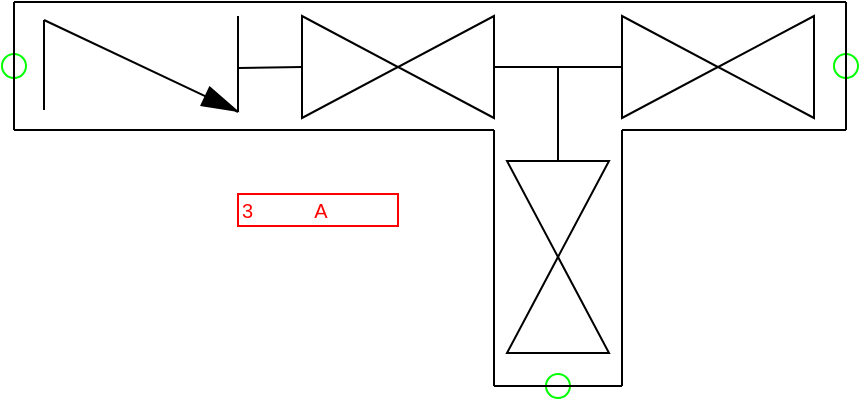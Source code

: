 <mxfile compressed="false" version="20.3.0" type="device">
  <diagram name="ND0005" id="1CP9VX86ncTdAmcYDIcw">
    <mxGraphModel dx="1408" dy="963" grid="1" gridSize="2" guides="1" tooltips="1" connect="1" arrows="1" fold="1" page="1" pageScale="1" pageWidth="1169" pageHeight="827" math="0" shadow="0">
      <root>
        <mxCell id="22vkG-h5v2N9dKBLQ-ZE-0" />
        <mxCell id="22vkG-h5v2N9dKBLQ-ZE-124" value="Connection" style="" parent="22vkG-h5v2N9dKBLQ-ZE-0" />
        <object label="Connection" PipingConnector="Y" LabelConnector="N" SignalConnector="N" Direction="0" id="0f8P_87Ti_sxjq7LyHEe-32">
          <mxCell style="vsdxID=1407;fillColor=none;gradientColor=none;shape=stencil(rVFbDsIgEDwNnyQU4glqvcfGblsilmZBS28vZGMsxg9j/JvZmX1kR5g2TLCg0CpE8hdcbR8nYY5CaztPSDZmJEwnTDt4wpH8be6ZL1CcBV39vUxI3KdKh1YbswPTEzuBzlmiVGmKau9zUKM+jlJJQrJBko8QrZ+rrQ5oRJnXyMHBWElhRVx25ebnw/5zVvPFWRm83jxY5zilvf4eSy5xpKZ7AA==);strokeColor=#00ff00;strokeWidth=1;points=[[0.5,0.5,0,0,0]];labelBackgroundColor=none;rounded=0;html=1;whiteSpace=wrap;aspect=fixed;noLabel=1;snapToPoint=1;container=0;fontSize=16;" parent="22vkG-h5v2N9dKBLQ-ZE-124" vertex="1">
            <mxGeometry x="666" y="202" width="12" height="12" as="geometry" />
          </mxCell>
        </object>
        <object label="Connection" PipingConnector="Y" LabelConnector="N" SignalConnector="N" Direction="270" id="0f8P_87Ti_sxjq7LyHEe-33">
          <mxCell style="vsdxID=1407;fillColor=none;gradientColor=none;shape=stencil(rVFbDsIgEDwNnyQU4glqvcfGblsilmZBS28vZGMsxg9j/JvZmX1kR5g2TLCg0CpE8hdcbR8nYY5CaztPSDZmJEwnTDt4wpH8be6ZL1CcBV39vUxI3KdKh1YbswPTEzuBzlmiVGmKau9zUKM+jlJJQrJBko8QrZ+rrQ5oRJnXyMHBWElhRVx25ebnw/5zVvPFWRm83jxY5zilvf4eSy5xpKZ7AA==);strokeColor=#00ff00;strokeWidth=1;points=[[0.5,0.5,0,0,0]];labelBackgroundColor=none;rounded=0;html=1;whiteSpace=wrap;aspect=fixed;noLabel=1;snapToPoint=1;container=0;fontSize=16;" parent="22vkG-h5v2N9dKBLQ-ZE-124" vertex="1">
            <mxGeometry x="522" y="362" width="12" height="12" as="geometry" />
          </mxCell>
        </object>
        <object label="Connection" PipingConnector="Y" LabelConnector="N" SignalConnector="N" Direction="180" id="0f8P_87Ti_sxjq7LyHEe-34">
          <mxCell style="vsdxID=1407;fillColor=none;gradientColor=none;shape=stencil(rVFbDsIgEDwNnyQU4glqvcfGblsilmZBS28vZGMsxg9j/JvZmX1kR5g2TLCg0CpE8hdcbR8nYY5CaztPSDZmJEwnTDt4wpH8be6ZL1CcBV39vUxI3KdKh1YbswPTEzuBzlmiVGmKau9zUKM+jlJJQrJBko8QrZ+rrQ5oRJnXyMHBWElhRVx25ebnw/5zVvPFWRm83jxY5zilvf4eSy5xpKZ7AA==);strokeColor=#00ff00;strokeWidth=1;points=[[0.5,0.5,0,0,0]];labelBackgroundColor=none;rounded=0;html=1;whiteSpace=wrap;aspect=fixed;noLabel=1;snapToPoint=1;container=0;fontSize=16;" parent="22vkG-h5v2N9dKBLQ-ZE-124" vertex="1">
            <mxGeometry x="250" y="202" width="12" height="12" as="geometry" />
          </mxCell>
        </object>
        <mxCell id="22vkG-h5v2N9dKBLQ-ZE-135" value="Label" style="" parent="22vkG-h5v2N9dKBLQ-ZE-0" />
        <object label="%LabelLines%&amp;nbsp; &amp;nbsp; &amp;nbsp; &amp;nbsp; &amp;nbsp; &amp;nbsp;%LabelIndex%" placeholders="1" LabelLines="3" LabelIndex="A" id="0f8P_87Ti_sxjq7LyHEe-31">
          <mxCell style="rounded=0;whiteSpace=wrap;html=1;fillColor=none;strokeColor=#FF0000;fontColor=#FF0000;fontSize=10;align=left;" parent="22vkG-h5v2N9dKBLQ-ZE-135" vertex="1">
            <mxGeometry x="368" y="272" width="80" height="16" as="geometry" />
          </mxCell>
        </object>
        <mxCell id="22vkG-h5v2N9dKBLQ-ZE-136" value="Origo" style="locked=1;" parent="22vkG-h5v2N9dKBLQ-ZE-0" visible="0" />
        <object label="origo" id="0f8P_87Ti_sxjq7LyHEe-30">
          <mxCell style="vsdxID=1407;fillColor=none;gradientColor=none;shape=stencil(rVFbDsIgEDwNnyQU4glqvcfGblsilmZBS28vZGMsxg9j/JvZmX1kR5g2TLCg0CpE8hdcbR8nYY5CaztPSDZmJEwnTDt4wpH8be6ZL1CcBV39vUxI3KdKh1YbswPTEzuBzlmiVGmKau9zUKM+jlJJQrJBko8QrZ+rrQ5oRJnXyMHBWElhRVx25ebnw/5zVvPFWRm83jxY5zilvf4eSy5xpKZ7AA==);strokeColor=#ff0000;strokeWidth=1;points=[[0.5,0.5,0,0,0]];labelBackgroundColor=none;rounded=0;html=1;whiteSpace=wrap;aspect=fixed;noLabel=1;snapToPoint=1;" parent="22vkG-h5v2N9dKBLQ-ZE-136" vertex="1">
            <mxGeometry x="524" y="205" width="8" height="8" as="geometry" />
          </mxCell>
        </object>
        <object label="Symbol" Width="26" Height="12" UoM="mm" id="22vkG-h5v2N9dKBLQ-ZE-138">
          <mxCell style="locked=1;" parent="22vkG-h5v2N9dKBLQ-ZE-0" />
        </object>
        <mxCell id="0f8P_87Ti_sxjq7LyHEe-0" value="" style="endArrow=none;html=1;rounded=0;" parent="22vkG-h5v2N9dKBLQ-ZE-138" edge="1">
          <mxGeometry width="50" height="50" relative="1" as="geometry">
            <mxPoint x="256" y="240" as="sourcePoint" />
            <mxPoint x="256" y="176" as="targetPoint" />
          </mxGeometry>
        </mxCell>
        <mxCell id="0f8P_87Ti_sxjq7LyHEe-1" value="" style="endArrow=none;html=1;rounded=0;" parent="22vkG-h5v2N9dKBLQ-ZE-138" edge="1">
          <mxGeometry width="50" height="50" relative="1" as="geometry">
            <mxPoint x="256" y="240" as="sourcePoint" />
            <mxPoint x="496" y="240" as="targetPoint" />
          </mxGeometry>
        </mxCell>
        <mxCell id="0f8P_87Ti_sxjq7LyHEe-2" value="" style="endArrow=none;html=1;rounded=0;" parent="22vkG-h5v2N9dKBLQ-ZE-138" edge="1">
          <mxGeometry width="50" height="50" relative="1" as="geometry">
            <mxPoint x="672" y="240" as="sourcePoint" />
            <mxPoint x="672" y="176" as="targetPoint" />
          </mxGeometry>
        </mxCell>
        <mxCell id="0f8P_87Ti_sxjq7LyHEe-3" value="" style="endArrow=none;html=1;rounded=0;" parent="22vkG-h5v2N9dKBLQ-ZE-138" edge="1">
          <mxGeometry width="50" height="50" relative="1" as="geometry">
            <mxPoint x="560" y="240" as="sourcePoint" />
            <mxPoint x="672" y="240" as="targetPoint" />
          </mxGeometry>
        </mxCell>
        <mxCell id="0f8P_87Ti_sxjq7LyHEe-4" value="" style="endArrow=none;html=1;rounded=0;" parent="22vkG-h5v2N9dKBLQ-ZE-138" edge="1">
          <mxGeometry width="50" height="50" relative="1" as="geometry">
            <mxPoint x="496" y="368" as="sourcePoint" />
            <mxPoint x="496" y="240" as="targetPoint" />
          </mxGeometry>
        </mxCell>
        <mxCell id="0f8P_87Ti_sxjq7LyHEe-5" value="" style="endArrow=none;html=1;rounded=0;" parent="22vkG-h5v2N9dKBLQ-ZE-138" edge="1">
          <mxGeometry width="50" height="50" relative="1" as="geometry">
            <mxPoint x="496" y="368" as="sourcePoint" />
            <mxPoint x="560" y="368" as="targetPoint" />
          </mxGeometry>
        </mxCell>
        <mxCell id="0f8P_87Ti_sxjq7LyHEe-6" value="" style="endArrow=none;html=1;rounded=0;" parent="22vkG-h5v2N9dKBLQ-ZE-138" edge="1">
          <mxGeometry width="50" height="50" relative="1" as="geometry">
            <mxPoint x="560" y="368" as="sourcePoint" />
            <mxPoint x="560" y="240" as="targetPoint" />
          </mxGeometry>
        </mxCell>
        <mxCell id="0f8P_87Ti_sxjq7LyHEe-7" value="" style="endArrow=none;html=1;rounded=0;" parent="22vkG-h5v2N9dKBLQ-ZE-138" edge="1">
          <mxGeometry width="50" height="50" relative="1" as="geometry">
            <mxPoint x="271" y="230" as="sourcePoint" />
            <mxPoint x="271" y="185" as="targetPoint" />
          </mxGeometry>
        </mxCell>
        <mxCell id="0f8P_87Ti_sxjq7LyHEe-14" value="" style="group" parent="22vkG-h5v2N9dKBLQ-ZE-138" vertex="1" connectable="0">
          <mxGeometry x="400" y="183" width="96" height="51" as="geometry" />
        </mxCell>
        <mxCell id="0f8P_87Ti_sxjq7LyHEe-8" value="" style="triangle;whiteSpace=wrap;html=1;fillColor=none;rotation=-180;" parent="0f8P_87Ti_sxjq7LyHEe-14" vertex="1">
          <mxGeometry x="48" width="48" height="51" as="geometry" />
        </mxCell>
        <mxCell id="0f8P_87Ti_sxjq7LyHEe-9" value="" style="triangle;whiteSpace=wrap;html=1;fillColor=none;rotation=0;" parent="0f8P_87Ti_sxjq7LyHEe-14" vertex="1">
          <mxGeometry width="48" height="51" as="geometry" />
        </mxCell>
        <mxCell id="0f8P_87Ti_sxjq7LyHEe-15" value="" style="group" parent="22vkG-h5v2N9dKBLQ-ZE-138" vertex="1" connectable="0">
          <mxGeometry x="560" y="183" width="96" height="51" as="geometry" />
        </mxCell>
        <mxCell id="0f8P_87Ti_sxjq7LyHEe-16" value="" style="triangle;whiteSpace=wrap;html=1;fillColor=none;rotation=-180;" parent="0f8P_87Ti_sxjq7LyHEe-15" vertex="1">
          <mxGeometry x="48" width="48" height="51" as="geometry" />
        </mxCell>
        <mxCell id="0f8P_87Ti_sxjq7LyHEe-17" value="" style="triangle;whiteSpace=wrap;html=1;fillColor=none;rotation=0;" parent="0f8P_87Ti_sxjq7LyHEe-15" vertex="1">
          <mxGeometry width="48" height="51" as="geometry" />
        </mxCell>
        <mxCell id="0f8P_87Ti_sxjq7LyHEe-18" value="" style="group;rotation=90;" parent="22vkG-h5v2N9dKBLQ-ZE-138" vertex="1" connectable="0">
          <mxGeometry x="480" y="278" width="96" height="51" as="geometry" />
        </mxCell>
        <mxCell id="0f8P_87Ti_sxjq7LyHEe-19" value="" style="triangle;whiteSpace=wrap;html=1;fillColor=none;rotation=-90;" parent="0f8P_87Ti_sxjq7LyHEe-18" vertex="1">
          <mxGeometry x="24" y="24" width="48" height="51" as="geometry" />
        </mxCell>
        <mxCell id="0f8P_87Ti_sxjq7LyHEe-20" value="" style="triangle;whiteSpace=wrap;html=1;fillColor=none;rotation=90;" parent="0f8P_87Ti_sxjq7LyHEe-18" vertex="1">
          <mxGeometry x="24" y="-24" width="48" height="51" as="geometry" />
        </mxCell>
        <mxCell id="0f8P_87Ti_sxjq7LyHEe-21" value="" style="endArrow=none;html=1;rounded=0;exitX=0;exitY=0.5;exitDx=0;exitDy=0;entryX=0;entryY=0.5;entryDx=0;entryDy=0;" parent="22vkG-h5v2N9dKBLQ-ZE-138" source="0f8P_87Ti_sxjq7LyHEe-8" target="0f8P_87Ti_sxjq7LyHEe-17" edge="1">
          <mxGeometry width="50" height="50" relative="1" as="geometry">
            <mxPoint x="524" y="358" as="sourcePoint" />
            <mxPoint x="574" y="308" as="targetPoint" />
          </mxGeometry>
        </mxCell>
        <mxCell id="0f8P_87Ti_sxjq7LyHEe-22" value="" style="endArrow=none;html=1;rounded=0;exitX=0;exitY=0.5;exitDx=0;exitDy=0;" parent="22vkG-h5v2N9dKBLQ-ZE-138" source="0f8P_87Ti_sxjq7LyHEe-20" edge="1">
          <mxGeometry width="50" height="50" relative="1" as="geometry">
            <mxPoint x="524" y="358" as="sourcePoint" />
            <mxPoint x="528" y="209" as="targetPoint" />
          </mxGeometry>
        </mxCell>
        <mxCell id="0f8P_87Ti_sxjq7LyHEe-23" value="" style="endArrow=none;html=1;rounded=0;" parent="22vkG-h5v2N9dKBLQ-ZE-138" edge="1">
          <mxGeometry width="50" height="50" relative="1" as="geometry">
            <mxPoint x="368" y="231" as="sourcePoint" />
            <mxPoint x="368" y="183" as="targetPoint" />
          </mxGeometry>
        </mxCell>
        <mxCell id="0f8P_87Ti_sxjq7LyHEe-24" value="" style="endArrow=none;html=1;rounded=0;entryX=0;entryY=0.5;entryDx=0;entryDy=0;" parent="22vkG-h5v2N9dKBLQ-ZE-138" target="0f8P_87Ti_sxjq7LyHEe-9" edge="1">
          <mxGeometry width="50" height="50" relative="1" as="geometry">
            <mxPoint x="368" y="209" as="sourcePoint" />
            <mxPoint x="574" y="308" as="targetPoint" />
          </mxGeometry>
        </mxCell>
        <mxCell id="0f8P_87Ti_sxjq7LyHEe-27" value="" style="endArrow=none;html=1;rounded=0;startArrow=none;" parent="22vkG-h5v2N9dKBLQ-ZE-138" source="0f8P_87Ti_sxjq7LyHEe-28" edge="1">
          <mxGeometry width="50" height="50" relative="1" as="geometry">
            <mxPoint x="271" y="185" as="sourcePoint" />
            <mxPoint x="368" y="231" as="targetPoint" />
          </mxGeometry>
        </mxCell>
        <mxCell id="0f8P_87Ti_sxjq7LyHEe-28" value="" style="triangle;whiteSpace=wrap;html=1;fillColor=#000000;rotation=25;" parent="22vkG-h5v2N9dKBLQ-ZE-138" vertex="1">
          <mxGeometry x="351.01" y="221.95" width="17" height="9.74" as="geometry" />
        </mxCell>
        <mxCell id="0f8P_87Ti_sxjq7LyHEe-29" value="" style="endArrow=none;html=1;rounded=0;" parent="22vkG-h5v2N9dKBLQ-ZE-138" target="0f8P_87Ti_sxjq7LyHEe-28" edge="1">
          <mxGeometry width="50" height="50" relative="1" as="geometry">
            <mxPoint x="271" y="185" as="sourcePoint" />
            <mxPoint x="368" y="231" as="targetPoint" />
          </mxGeometry>
        </mxCell>
        <mxCell id="la5HrbHQ-ApavcQv78ac-0" value="" style="endArrow=none;html=1;rounded=0;" parent="22vkG-h5v2N9dKBLQ-ZE-138" edge="1">
          <mxGeometry width="50" height="50" relative="1" as="geometry">
            <mxPoint x="256" y="176" as="sourcePoint" />
            <mxPoint x="672" y="176" as="targetPoint" />
          </mxGeometry>
        </mxCell>
      </root>
    </mxGraphModel>
  </diagram>
</mxfile>
